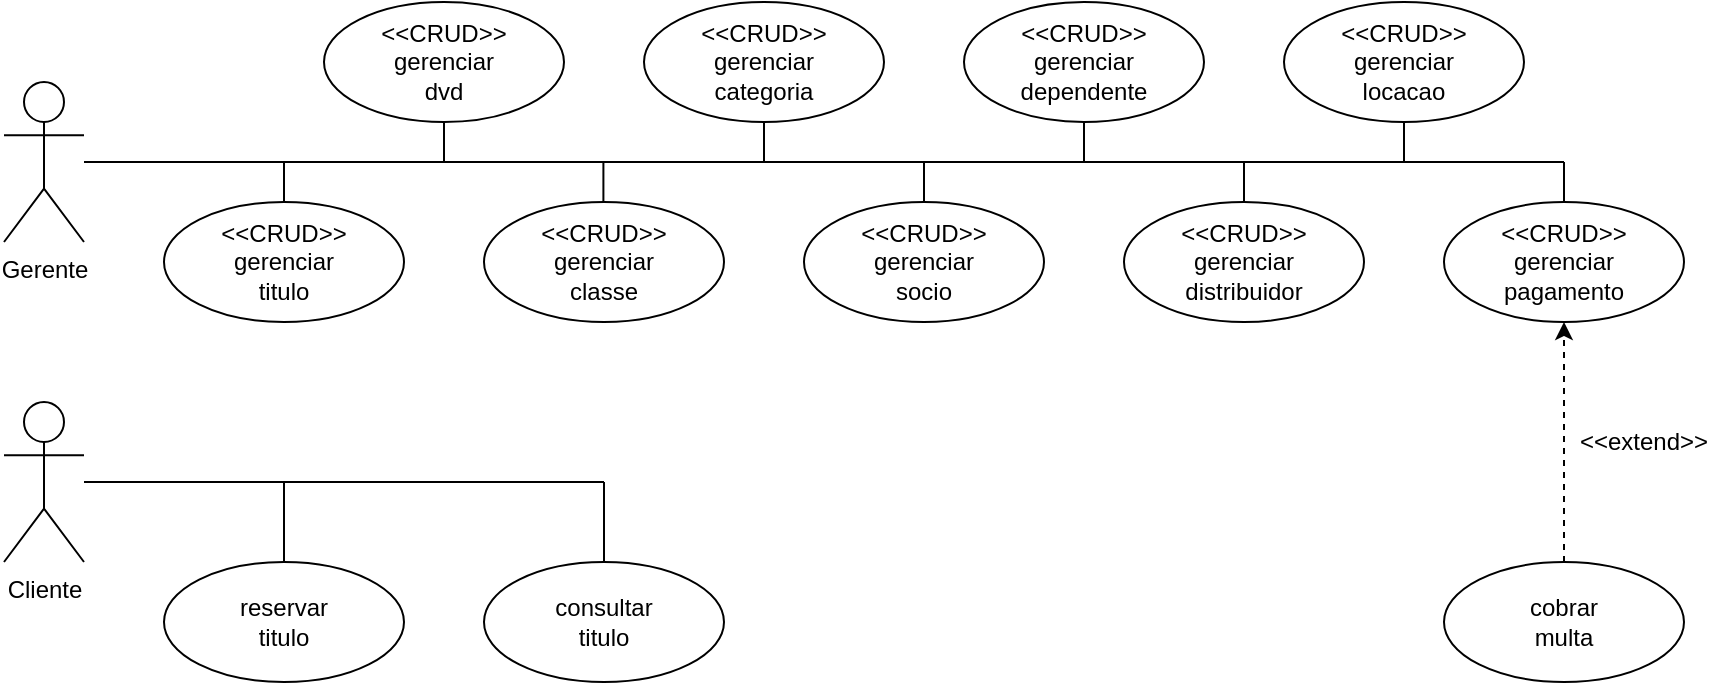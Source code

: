<mxfile version="24.2.1" type="device">
  <diagram name="Page-1" id="WdRzlpsvn2Tba9XeZmaN">
    <mxGraphModel dx="879" dy="488" grid="1" gridSize="10" guides="1" tooltips="1" connect="1" arrows="1" fold="1" page="1" pageScale="1" pageWidth="1169" pageHeight="827" background="none" math="0" shadow="0">
      <root>
        <mxCell id="0" />
        <mxCell id="1" parent="0" />
        <mxCell id="n87EDvqpTR0pAGlPv8mh-57" value="Gerente" style="shape=umlActor;verticalLabelPosition=bottom;verticalAlign=top;html=1;outlineConnect=0;" vertex="1" parent="1">
          <mxGeometry x="80" y="80" width="40" height="80" as="geometry" />
        </mxCell>
        <mxCell id="n87EDvqpTR0pAGlPv8mh-58" value="&lt;div&gt;&amp;lt;&amp;lt;CRUD&amp;gt;&amp;gt;&lt;/div&gt;&lt;div&gt;gerenciar&lt;/div&gt;&lt;div&gt;titulo&lt;br&gt;&lt;/div&gt;" style="ellipse;whiteSpace=wrap;html=1;" vertex="1" parent="1">
          <mxGeometry x="160" y="140" width="120" height="60" as="geometry" />
        </mxCell>
        <mxCell id="n87EDvqpTR0pAGlPv8mh-59" value="&lt;div&gt;&amp;lt;&amp;lt;CRUD&amp;gt;&amp;gt;&lt;/div&gt;&lt;div&gt;gerenciar&lt;/div&gt;&lt;div&gt;dvd&lt;br&gt;&lt;/div&gt;" style="ellipse;whiteSpace=wrap;html=1;" vertex="1" parent="1">
          <mxGeometry x="240" y="40" width="120" height="60" as="geometry" />
        </mxCell>
        <mxCell id="n87EDvqpTR0pAGlPv8mh-60" value="&lt;div&gt;&amp;lt;&amp;lt;CRUD&amp;gt;&amp;gt;&lt;/div&gt;&lt;div&gt;gerenciar&lt;/div&gt;classe" style="ellipse;whiteSpace=wrap;html=1;" vertex="1" parent="1">
          <mxGeometry x="320" y="140" width="120" height="60" as="geometry" />
        </mxCell>
        <mxCell id="n87EDvqpTR0pAGlPv8mh-61" value="&lt;div&gt;&amp;lt;&amp;lt;CRUD&amp;gt;&amp;gt;&lt;/div&gt;&lt;div&gt;gerenciar&lt;/div&gt;&lt;div&gt;categoria&lt;br&gt;&lt;/div&gt;" style="ellipse;whiteSpace=wrap;html=1;" vertex="1" parent="1">
          <mxGeometry x="400" y="40" width="120" height="60" as="geometry" />
        </mxCell>
        <mxCell id="n87EDvqpTR0pAGlPv8mh-62" value="&lt;div&gt;&amp;lt;&amp;lt;CRUD&amp;gt;&amp;gt;&lt;/div&gt;&lt;div&gt;gerenciar&lt;/div&gt;&lt;div&gt;socio&lt;br&gt;&lt;/div&gt;" style="ellipse;whiteSpace=wrap;html=1;" vertex="1" parent="1">
          <mxGeometry x="480" y="140" width="120" height="60" as="geometry" />
        </mxCell>
        <mxCell id="n87EDvqpTR0pAGlPv8mh-63" value="&lt;div&gt;&amp;lt;&amp;lt;CRUD&amp;gt;&amp;gt;&lt;/div&gt;&lt;div&gt;gerenciar&lt;/div&gt;&lt;div&gt;dependente&lt;br&gt;&lt;/div&gt;" style="ellipse;whiteSpace=wrap;html=1;" vertex="1" parent="1">
          <mxGeometry x="560" y="40" width="120" height="60" as="geometry" />
        </mxCell>
        <mxCell id="n87EDvqpTR0pAGlPv8mh-64" value="" style="endArrow=none;html=1;rounded=0;" edge="1" parent="1" source="n87EDvqpTR0pAGlPv8mh-57">
          <mxGeometry width="50" height="50" relative="1" as="geometry">
            <mxPoint x="170" y="130" as="sourcePoint" />
            <mxPoint x="860" y="120" as="targetPoint" />
          </mxGeometry>
        </mxCell>
        <mxCell id="n87EDvqpTR0pAGlPv8mh-65" value="" style="endArrow=none;html=1;rounded=0;exitX=0.5;exitY=0;exitDx=0;exitDy=0;" edge="1" parent="1" source="n87EDvqpTR0pAGlPv8mh-58">
          <mxGeometry width="50" height="50" relative="1" as="geometry">
            <mxPoint x="170" y="170" as="sourcePoint" />
            <mxPoint x="220" y="120" as="targetPoint" />
          </mxGeometry>
        </mxCell>
        <mxCell id="n87EDvqpTR0pAGlPv8mh-66" value="" style="endArrow=none;html=1;rounded=0;entryX=0.5;entryY=1;entryDx=0;entryDy=0;" edge="1" parent="1" target="n87EDvqpTR0pAGlPv8mh-59">
          <mxGeometry width="50" height="50" relative="1" as="geometry">
            <mxPoint x="300" y="120" as="sourcePoint" />
            <mxPoint x="230" y="130" as="targetPoint" />
          </mxGeometry>
        </mxCell>
        <mxCell id="n87EDvqpTR0pAGlPv8mh-67" value="" style="endArrow=none;html=1;rounded=0;exitX=0.5;exitY=0;exitDx=0;exitDy=0;" edge="1" parent="1">
          <mxGeometry width="50" height="50" relative="1" as="geometry">
            <mxPoint x="379.7" y="140" as="sourcePoint" />
            <mxPoint x="379.7" y="120" as="targetPoint" />
          </mxGeometry>
        </mxCell>
        <mxCell id="n87EDvqpTR0pAGlPv8mh-68" value="" style="endArrow=none;html=1;rounded=0;entryX=0.5;entryY=1;entryDx=0;entryDy=0;" edge="1" parent="1" target="n87EDvqpTR0pAGlPv8mh-61">
          <mxGeometry width="50" height="50" relative="1" as="geometry">
            <mxPoint x="460" y="120" as="sourcePoint" />
            <mxPoint x="250" y="150" as="targetPoint" />
          </mxGeometry>
        </mxCell>
        <mxCell id="n87EDvqpTR0pAGlPv8mh-69" value="" style="endArrow=none;html=1;rounded=0;entryX=0.5;entryY=0;entryDx=0;entryDy=0;" edge="1" parent="1" target="n87EDvqpTR0pAGlPv8mh-62">
          <mxGeometry width="50" height="50" relative="1" as="geometry">
            <mxPoint x="540" y="120" as="sourcePoint" />
            <mxPoint x="260" y="160" as="targetPoint" />
          </mxGeometry>
        </mxCell>
        <mxCell id="n87EDvqpTR0pAGlPv8mh-70" value="" style="endArrow=none;html=1;rounded=0;entryX=0.5;entryY=1;entryDx=0;entryDy=0;" edge="1" parent="1" target="n87EDvqpTR0pAGlPv8mh-63">
          <mxGeometry width="50" height="50" relative="1" as="geometry">
            <mxPoint x="620" y="120" as="sourcePoint" />
            <mxPoint x="270" y="170" as="targetPoint" />
          </mxGeometry>
        </mxCell>
        <mxCell id="n87EDvqpTR0pAGlPv8mh-71" value="Cliente" style="shape=umlActor;verticalLabelPosition=bottom;verticalAlign=top;html=1;outlineConnect=0;" vertex="1" parent="1">
          <mxGeometry x="80" y="240" width="40" height="80" as="geometry" />
        </mxCell>
        <mxCell id="n87EDvqpTR0pAGlPv8mh-73" value="&lt;div&gt;reservar&lt;/div&gt;&lt;div&gt;titulo&lt;br&gt;&lt;/div&gt;" style="ellipse;whiteSpace=wrap;html=1;" vertex="1" parent="1">
          <mxGeometry x="160" y="320" width="120" height="60" as="geometry" />
        </mxCell>
        <mxCell id="n87EDvqpTR0pAGlPv8mh-74" value="&lt;div&gt;consultar&lt;/div&gt;&lt;div&gt;titulo&lt;br&gt;&lt;/div&gt;" style="ellipse;whiteSpace=wrap;html=1;" vertex="1" parent="1">
          <mxGeometry x="320" y="320" width="120" height="60" as="geometry" />
        </mxCell>
        <mxCell id="n87EDvqpTR0pAGlPv8mh-76" value="" style="endArrow=none;html=1;rounded=0;" edge="1" parent="1" source="n87EDvqpTR0pAGlPv8mh-71">
          <mxGeometry width="50" height="50" relative="1" as="geometry">
            <mxPoint x="270" y="310" as="sourcePoint" />
            <mxPoint x="380" y="280" as="targetPoint" />
          </mxGeometry>
        </mxCell>
        <mxCell id="n87EDvqpTR0pAGlPv8mh-77" value="" style="endArrow=none;html=1;rounded=0;exitX=0.5;exitY=0;exitDx=0;exitDy=0;" edge="1" parent="1" source="n87EDvqpTR0pAGlPv8mh-73">
          <mxGeometry width="50" height="50" relative="1" as="geometry">
            <mxPoint x="270" y="310" as="sourcePoint" />
            <mxPoint x="220" y="280" as="targetPoint" />
          </mxGeometry>
        </mxCell>
        <mxCell id="n87EDvqpTR0pAGlPv8mh-78" value="" style="endArrow=none;html=1;rounded=0;exitX=0.5;exitY=0;exitDx=0;exitDy=0;" edge="1" parent="1" source="n87EDvqpTR0pAGlPv8mh-74">
          <mxGeometry width="50" height="50" relative="1" as="geometry">
            <mxPoint x="270" y="310" as="sourcePoint" />
            <mxPoint x="380" y="280" as="targetPoint" />
          </mxGeometry>
        </mxCell>
        <mxCell id="n87EDvqpTR0pAGlPv8mh-81" value="&lt;div&gt;&amp;lt;&amp;lt;CRUD&amp;gt;&amp;gt;&lt;/div&gt;&lt;div&gt;gerenciar&lt;/div&gt;&lt;div&gt;distribuidor&lt;br&gt;&lt;/div&gt;" style="ellipse;whiteSpace=wrap;html=1;" vertex="1" parent="1">
          <mxGeometry x="640" y="140" width="120" height="60" as="geometry" />
        </mxCell>
        <mxCell id="n87EDvqpTR0pAGlPv8mh-82" value="&lt;div&gt;&amp;lt;&amp;lt;CRUD&amp;gt;&amp;gt;&lt;/div&gt;&lt;div&gt;gerenciar&lt;/div&gt;&lt;div&gt;locacao&lt;/div&gt;" style="ellipse;whiteSpace=wrap;html=1;" vertex="1" parent="1">
          <mxGeometry x="720" y="40" width="120" height="60" as="geometry" />
        </mxCell>
        <mxCell id="n87EDvqpTR0pAGlPv8mh-83" value="&lt;div&gt;&amp;lt;&amp;lt;CRUD&amp;gt;&amp;gt;&lt;/div&gt;&lt;div&gt;gerenciar&lt;/div&gt;&lt;div&gt;pagamento&lt;br&gt;&lt;/div&gt;" style="ellipse;whiteSpace=wrap;html=1;" vertex="1" parent="1">
          <mxGeometry x="800" y="140" width="120" height="60" as="geometry" />
        </mxCell>
        <mxCell id="n87EDvqpTR0pAGlPv8mh-84" value="&lt;div&gt;cobrar&lt;/div&gt;&lt;div&gt;multa&lt;br&gt;&lt;/div&gt;" style="ellipse;whiteSpace=wrap;html=1;" vertex="1" parent="1">
          <mxGeometry x="800" y="320" width="120" height="60" as="geometry" />
        </mxCell>
        <mxCell id="n87EDvqpTR0pAGlPv8mh-85" value="" style="endArrow=none;html=1;rounded=0;" edge="1" parent="1" source="n87EDvqpTR0pAGlPv8mh-81">
          <mxGeometry width="50" height="50" relative="1" as="geometry">
            <mxPoint x="700" y="270" as="sourcePoint" />
            <mxPoint x="700" y="120" as="targetPoint" />
          </mxGeometry>
        </mxCell>
        <mxCell id="n87EDvqpTR0pAGlPv8mh-86" value="" style="endArrow=none;html=1;rounded=0;entryX=0.5;entryY=1;entryDx=0;entryDy=0;" edge="1" parent="1" target="n87EDvqpTR0pAGlPv8mh-82">
          <mxGeometry width="50" height="50" relative="1" as="geometry">
            <mxPoint x="780" y="120" as="sourcePoint" />
            <mxPoint x="810" y="130" as="targetPoint" />
          </mxGeometry>
        </mxCell>
        <mxCell id="n87EDvqpTR0pAGlPv8mh-87" value="" style="endArrow=none;html=1;rounded=0;exitX=0.5;exitY=0;exitDx=0;exitDy=0;" edge="1" parent="1" source="n87EDvqpTR0pAGlPv8mh-83">
          <mxGeometry width="50" height="50" relative="1" as="geometry">
            <mxPoint x="760" y="180" as="sourcePoint" />
            <mxPoint x="860" y="120" as="targetPoint" />
          </mxGeometry>
        </mxCell>
        <mxCell id="n87EDvqpTR0pAGlPv8mh-88" value="" style="endArrow=classic;html=1;rounded=0;entryX=0.5;entryY=1;entryDx=0;entryDy=0;exitX=0.5;exitY=0;exitDx=0;exitDy=0;dashed=1;" edge="1" parent="1" source="n87EDvqpTR0pAGlPv8mh-84" target="n87EDvqpTR0pAGlPv8mh-83">
          <mxGeometry width="50" height="50" relative="1" as="geometry">
            <mxPoint x="750" y="260" as="sourcePoint" />
            <mxPoint x="710" y="200" as="targetPoint" />
          </mxGeometry>
        </mxCell>
        <mxCell id="n87EDvqpTR0pAGlPv8mh-89" value="&amp;lt;&amp;lt;extend&amp;gt;&amp;gt;" style="text;html=1;align=center;verticalAlign=middle;whiteSpace=wrap;rounded=0;" vertex="1" parent="1">
          <mxGeometry x="870" y="240" width="60" height="40" as="geometry" />
        </mxCell>
      </root>
    </mxGraphModel>
  </diagram>
</mxfile>

